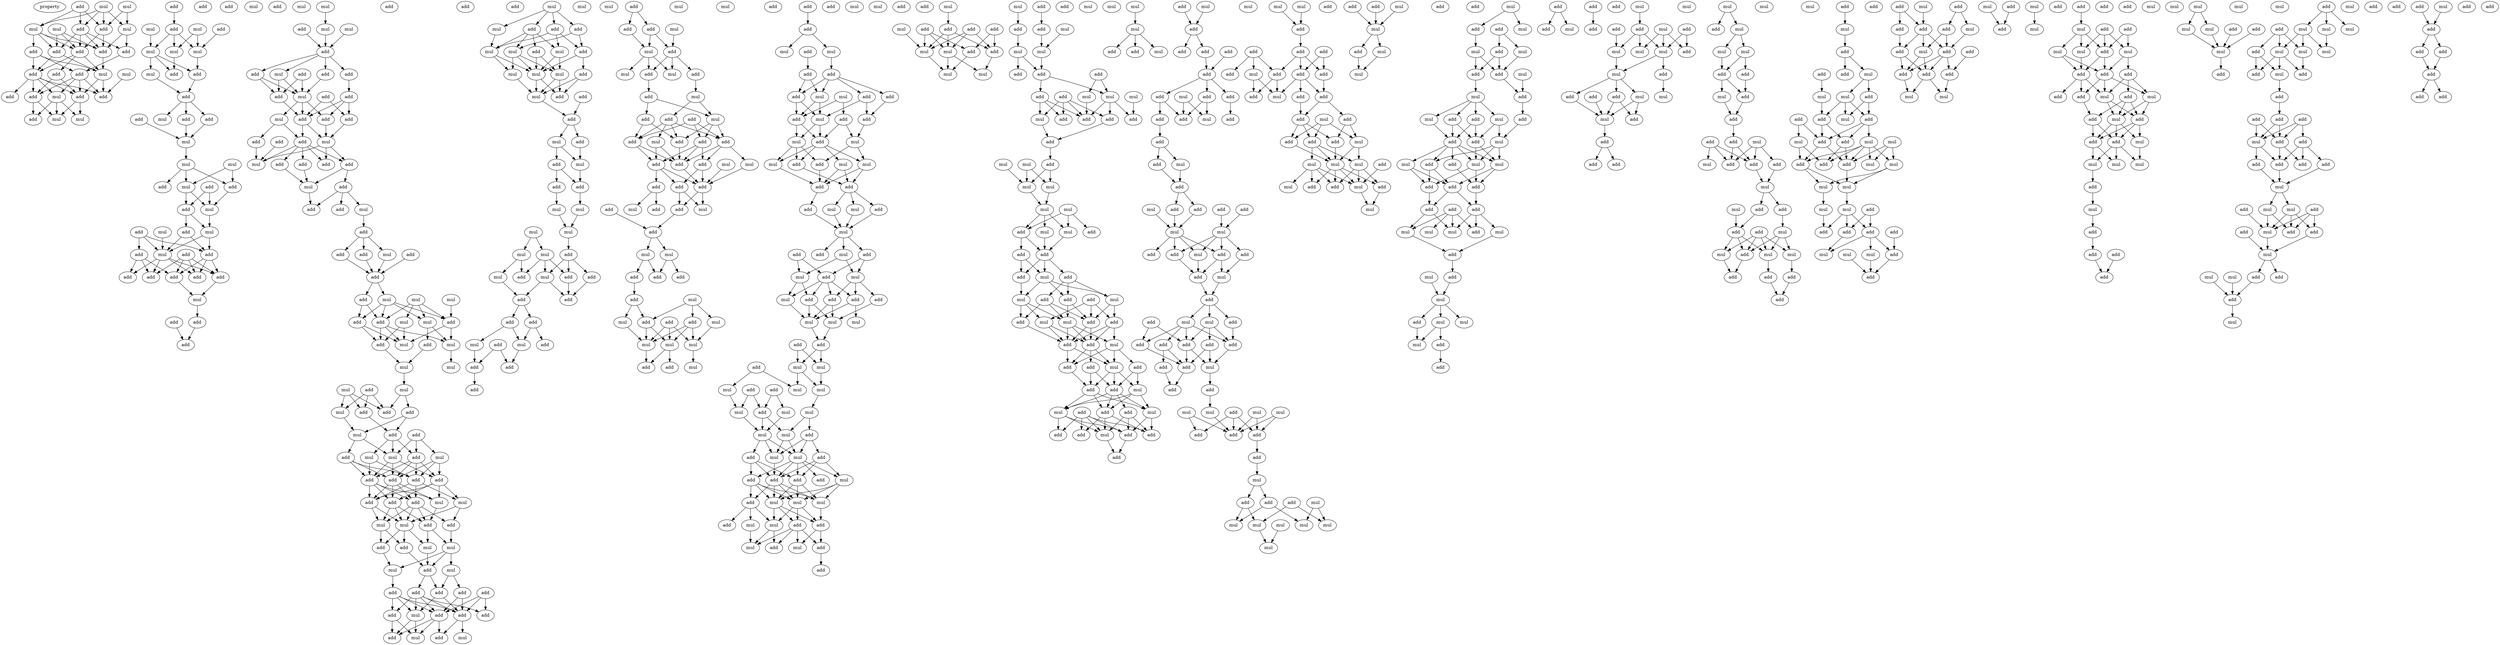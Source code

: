 digraph {
    node [fontcolor=black]
    property [mul=2,lf=1.1]
    0 [ label = add ];
    1 [ label = mul ];
    2 [ label = mul ];
    3 [ label = add ];
    4 [ label = mul ];
    5 [ label = mul ];
    6 [ label = mul ];
    7 [ label = add ];
    8 [ label = add ];
    9 [ label = add ];
    10 [ label = add ];
    11 [ label = add ];
    12 [ label = add ];
    13 [ label = mul ];
    14 [ label = add ];
    15 [ label = add ];
    16 [ label = mul ];
    17 [ label = add ];
    18 [ label = add ];
    19 [ label = add ];
    20 [ label = add ];
    21 [ label = mul ];
    22 [ label = add ];
    23 [ label = add ];
    24 [ label = mul ];
    25 [ label = mul ];
    26 [ label = add ];
    27 [ label = mul ];
    28 [ label = add ];
    29 [ label = add ];
    30 [ label = mul ];
    31 [ label = mul ];
    32 [ label = mul ];
    33 [ label = mul ];
    34 [ label = mul ];
    35 [ label = add ];
    36 [ label = add ];
    37 [ label = add ];
    38 [ label = add ];
    39 [ label = mul ];
    40 [ label = add ];
    41 [ label = add ];
    42 [ label = add ];
    43 [ label = mul ];
    44 [ label = mul ];
    45 [ label = mul ];
    46 [ label = add ];
    47 [ label = mul ];
    48 [ label = add ];
    49 [ label = add ];
    50 [ label = add ];
    51 [ label = mul ];
    52 [ label = add ];
    53 [ label = add ];
    54 [ label = mul ];
    55 [ label = add ];
    56 [ label = mul ];
    57 [ label = mul ];
    58 [ label = add ];
    59 [ label = mul ];
    60 [ label = add ];
    61 [ label = add ];
    62 [ label = add ];
    63 [ label = add ];
    64 [ label = add ];
    65 [ label = add ];
    66 [ label = add ];
    67 [ label = mul ];
    68 [ label = add ];
    69 [ label = add ];
    70 [ label = add ];
    71 [ label = mul ];
    72 [ label = add ];
    73 [ label = mul ];
    74 [ label = add ];
    75 [ label = mul ];
    76 [ label = mul ];
    77 [ label = add ];
    78 [ label = add ];
    79 [ label = mul ];
    80 [ label = add ];
    81 [ label = add ];
    82 [ label = add ];
    83 [ label = add ];
    84 [ label = mul ];
    85 [ label = add ];
    86 [ label = add ];
    87 [ label = add ];
    88 [ label = mul ];
    89 [ label = add ];
    90 [ label = add ];
    91 [ label = mul ];
    92 [ label = add ];
    93 [ label = add ];
    94 [ label = add ];
    95 [ label = add ];
    96 [ label = add ];
    97 [ label = add ];
    98 [ label = add ];
    99 [ label = mul ];
    100 [ label = add ];
    101 [ label = mul ];
    102 [ label = add ];
    103 [ label = add ];
    104 [ label = add ];
    105 [ label = mul ];
    106 [ label = add ];
    107 [ label = add ];
    108 [ label = mul ];
    109 [ label = add ];
    110 [ label = add ];
    111 [ label = add ];
    112 [ label = add ];
    113 [ label = mul ];
    114 [ label = mul ];
    115 [ label = mul ];
    116 [ label = add ];
    117 [ label = mul ];
    118 [ label = add ];
    119 [ label = add ];
    120 [ label = add ];
    121 [ label = mul ];
    122 [ label = add ];
    123 [ label = mul ];
    124 [ label = mul ];
    125 [ label = add ];
    126 [ label = mul ];
    127 [ label = mul ];
    128 [ label = mul ];
    129 [ label = add ];
    130 [ label = mul ];
    131 [ label = add ];
    132 [ label = mul ];
    133 [ label = add ];
    134 [ label = add ];
    135 [ label = mul ];
    136 [ label = add ];
    137 [ label = add ];
    138 [ label = add ];
    139 [ label = mul ];
    140 [ label = mul ];
    141 [ label = mul ];
    142 [ label = add ];
    143 [ label = add ];
    144 [ label = add ];
    145 [ label = add ];
    146 [ label = add ];
    147 [ label = mul ];
    148 [ label = mul ];
    149 [ label = add ];
    150 [ label = add ];
    151 [ label = add ];
    152 [ label = add ];
    153 [ label = add ];
    154 [ label = mul ];
    155 [ label = mul ];
    156 [ label = mul ];
    157 [ label = mul ];
    158 [ label = add ];
    159 [ label = add ];
    160 [ label = mul ];
    161 [ label = add ];
    162 [ label = mul ];
    163 [ label = add ];
    164 [ label = add ];
    165 [ label = add ];
    166 [ label = add ];
    167 [ label = add ];
    168 [ label = mul ];
    169 [ label = add ];
    170 [ label = add ];
    171 [ label = add ];
    172 [ label = add ];
    173 [ label = add ];
    174 [ label = mul ];
    175 [ label = add ];
    176 [ label = mul ];
    177 [ label = add ];
    178 [ label = mul ];
    179 [ label = mul ];
    180 [ label = add ];
    181 [ label = add ];
    182 [ label = add ];
    183 [ label = mul ];
    184 [ label = add ];
    185 [ label = mul ];
    186 [ label = add ];
    187 [ label = mul ];
    188 [ label = mul ];
    189 [ label = mul ];
    190 [ label = mul ];
    191 [ label = mul ];
    192 [ label = add ];
    193 [ label = add ];
    194 [ label = mul ];
    195 [ label = add ];
    196 [ label = add ];
    197 [ label = mul ];
    198 [ label = add ];
    199 [ label = add ];
    200 [ label = mul ];
    201 [ label = add ];
    202 [ label = add ];
    203 [ label = mul ];
    204 [ label = mul ];
    205 [ label = mul ];
    206 [ label = mul ];
    207 [ label = mul ];
    208 [ label = mul ];
    209 [ label = add ];
    210 [ label = mul ];
    211 [ label = add ];
    212 [ label = mul ];
    213 [ label = add ];
    214 [ label = add ];
    215 [ label = add ];
    216 [ label = mul ];
    217 [ label = add ];
    218 [ label = add ];
    219 [ label = add ];
    220 [ label = add ];
    221 [ label = add ];
    222 [ label = mul ];
    223 [ label = mul ];
    224 [ label = add ];
    225 [ label = add ];
    226 [ label = add ];
    227 [ label = add ];
    228 [ label = mul ];
    229 [ label = mul ];
    230 [ label = mul ];
    231 [ label = add ];
    232 [ label = add ];
    233 [ label = mul ];
    234 [ label = add ];
    235 [ label = mul ];
    236 [ label = add ];
    237 [ label = add ];
    238 [ label = add ];
    239 [ label = mul ];
    240 [ label = add ];
    241 [ label = mul ];
    242 [ label = add ];
    243 [ label = add ];
    244 [ label = add ];
    245 [ label = mul ];
    246 [ label = add ];
    247 [ label = mul ];
    248 [ label = add ];
    249 [ label = add ];
    250 [ label = add ];
    251 [ label = add ];
    252 [ label = mul ];
    253 [ label = add ];
    254 [ label = add ];
    255 [ label = mul ];
    256 [ label = add ];
    257 [ label = add ];
    258 [ label = add ];
    259 [ label = add ];
    260 [ label = mul ];
    261 [ label = mul ];
    262 [ label = add ];
    263 [ label = add ];
    264 [ label = add ];
    265 [ label = mul ];
    266 [ label = mul ];
    267 [ label = add ];
    268 [ label = add ];
    269 [ label = add ];
    270 [ label = add ];
    271 [ label = mul ];
    272 [ label = mul ];
    273 [ label = add ];
    274 [ label = add ];
    275 [ label = mul ];
    276 [ label = add ];
    277 [ label = mul ];
    278 [ label = mul ];
    279 [ label = mul ];
    280 [ label = add ];
    281 [ label = mul ];
    282 [ label = add ];
    283 [ label = add ];
    284 [ label = add ];
    285 [ label = add ];
    286 [ label = add ];
    287 [ label = mul ];
    288 [ label = mul ];
    289 [ label = mul ];
    290 [ label = add ];
    291 [ label = add ];
    292 [ label = add ];
    293 [ label = add ];
    294 [ label = mul ];
    295 [ label = add ];
    296 [ label = mul ];
    297 [ label = add ];
    298 [ label = add ];
    299 [ label = add ];
    300 [ label = mul ];
    301 [ label = mul ];
    302 [ label = add ];
    303 [ label = mul ];
    304 [ label = add ];
    305 [ label = add ];
    306 [ label = mul ];
    307 [ label = mul ];
    308 [ label = mul ];
    309 [ label = add ];
    310 [ label = add ];
    311 [ label = mul ];
    312 [ label = add ];
    313 [ label = add ];
    314 [ label = mul ];
    315 [ label = mul ];
    316 [ label = add ];
    317 [ label = mul ];
    318 [ label = add ];
    319 [ label = add ];
    320 [ label = add ];
    321 [ label = mul ];
    322 [ label = add ];
    323 [ label = mul ];
    324 [ label = mul ];
    325 [ label = add ];
    326 [ label = add ];
    327 [ label = mul ];
    328 [ label = add ];
    329 [ label = add ];
    330 [ label = mul ];
    331 [ label = mul ];
    332 [ label = mul ];
    333 [ label = add ];
    334 [ label = add ];
    335 [ label = add ];
    336 [ label = mul ];
    337 [ label = mul ];
    338 [ label = add ];
    339 [ label = mul ];
    340 [ label = add ];
    341 [ label = mul ];
    342 [ label = mul ];
    343 [ label = mul ];
    344 [ label = add ];
    345 [ label = mul ];
    346 [ label = mul ];
    347 [ label = add ];
    348 [ label = mul ];
    349 [ label = mul ];
    350 [ label = add ];
    351 [ label = mul ];
    352 [ label = mul ];
    353 [ label = add ];
    354 [ label = add ];
    355 [ label = add ];
    356 [ label = add ];
    357 [ label = add ];
    358 [ label = mul ];
    359 [ label = mul ];
    360 [ label = mul ];
    361 [ label = mul ];
    362 [ label = add ];
    363 [ label = add ];
    364 [ label = mul ];
    365 [ label = add ];
    366 [ label = add ];
    367 [ label = mul ];
    368 [ label = mul ];
    369 [ label = add ];
    370 [ label = add ];
    371 [ label = add ];
    372 [ label = mul ];
    373 [ label = add ];
    374 [ label = mul ];
    375 [ label = mul ];
    376 [ label = add ];
    377 [ label = add ];
    378 [ label = add ];
    379 [ label = add ];
    380 [ label = mul ];
    381 [ label = add ];
    382 [ label = add ];
    383 [ label = mul ];
    384 [ label = mul ];
    385 [ label = mul ];
    386 [ label = mul ];
    387 [ label = add ];
    388 [ label = add ];
    389 [ label = mul ];
    390 [ label = add ];
    391 [ label = mul ];
    392 [ label = mul ];
    393 [ label = add ];
    394 [ label = add ];
    395 [ label = add ];
    396 [ label = mul ];
    397 [ label = mul ];
    398 [ label = mul ];
    399 [ label = add ];
    400 [ label = add ];
    401 [ label = add ];
    402 [ label = add ];
    403 [ label = mul ];
    404 [ label = add ];
    405 [ label = add ];
    406 [ label = add ];
    407 [ label = mul ];
    408 [ label = add ];
    409 [ label = mul ];
    410 [ label = mul ];
    411 [ label = mul ];
    412 [ label = mul ];
    413 [ label = mul ];
    414 [ label = mul ];
    415 [ label = add ];
    416 [ label = mul ];
    417 [ label = add ];
    418 [ label = add ];
    419 [ label = add ];
    420 [ label = add ];
    421 [ label = mul ];
    422 [ label = add ];
    423 [ label = add ];
    424 [ label = add ];
    425 [ label = mul ];
    426 [ label = add ];
    427 [ label = mul ];
    428 [ label = add ];
    429 [ label = add ];
    430 [ label = add ];
    431 [ label = mul ];
    432 [ label = mul ];
    433 [ label = add ];
    434 [ label = add ];
    435 [ label = mul ];
    436 [ label = add ];
    437 [ label = mul ];
    438 [ label = add ];
    439 [ label = add ];
    440 [ label = mul ];
    441 [ label = add ];
    442 [ label = add ];
    443 [ label = add ];
    444 [ label = mul ];
    445 [ label = mul ];
    446 [ label = add ];
    447 [ label = add ];
    448 [ label = add ];
    449 [ label = add ];
    450 [ label = add ];
    451 [ label = add ];
    452 [ label = mul ];
    453 [ label = add ];
    454 [ label = add ];
    455 [ label = mul ];
    456 [ label = mul ];
    457 [ label = mul ];
    458 [ label = mul ];
    459 [ label = add ];
    460 [ label = mul ];
    461 [ label = add ];
    462 [ label = add ];
    463 [ label = mul ];
    464 [ label = add ];
    465 [ label = add ];
    466 [ label = add ];
    467 [ label = add ];
    468 [ label = add ];
    469 [ label = add ];
    470 [ label = add ];
    471 [ label = mul ];
    472 [ label = add ];
    473 [ label = add ];
    474 [ label = add ];
    475 [ label = add ];
    476 [ label = mul ];
    477 [ label = add ];
    478 [ label = add ];
    479 [ label = mul ];
    480 [ label = add ];
    481 [ label = mul ];
    482 [ label = add ];
    483 [ label = add ];
    484 [ label = add ];
    485 [ label = add ];
    486 [ label = mul ];
    487 [ label = mul ];
    488 [ label = add ];
    489 [ label = mul ];
    490 [ label = add ];
    491 [ label = add ];
    492 [ label = add ];
    493 [ label = mul ];
    494 [ label = add ];
    495 [ label = add ];
    496 [ label = mul ];
    497 [ label = mul ];
    498 [ label = add ];
    499 [ label = add ];
    500 [ label = add ];
    501 [ label = add ];
    502 [ label = add ];
    503 [ label = add ];
    504 [ label = add ];
    505 [ label = add ];
    506 [ label = add ];
    507 [ label = mul ];
    508 [ label = add ];
    509 [ label = add ];
    510 [ label = add ];
    511 [ label = mul ];
    512 [ label = mul ];
    513 [ label = mul ];
    514 [ label = mul ];
    515 [ label = add ];
    516 [ label = add ];
    517 [ label = add ];
    518 [ label = mul ];
    519 [ label = add ];
    520 [ label = mul ];
    521 [ label = add ];
    522 [ label = add ];
    523 [ label = add ];
    524 [ label = mul ];
    525 [ label = mul ];
    526 [ label = mul ];
    527 [ label = mul ];
    528 [ label = mul ];
    529 [ label = mul ];
    530 [ label = mul ];
    531 [ label = mul ];
    532 [ label = mul ];
    533 [ label = add ];
    534 [ label = add ];
    535 [ label = add ];
    536 [ label = add ];
    537 [ label = mul ];
    538 [ label = add ];
    539 [ label = add ];
    540 [ label = add ];
    541 [ label = add ];
    542 [ label = mul ];
    543 [ label = add ];
    544 [ label = add ];
    545 [ label = add ];
    546 [ label = add ];
    547 [ label = mul ];
    548 [ label = add ];
    549 [ label = add ];
    550 [ label = add ];
    551 [ label = mul ];
    552 [ label = add ];
    553 [ label = add ];
    554 [ label = mul ];
    555 [ label = add ];
    556 [ label = mul ];
    557 [ label = mul ];
    558 [ label = mul ];
    559 [ label = add ];
    560 [ label = add ];
    561 [ label = add ];
    562 [ label = mul ];
    563 [ label = mul ];
    564 [ label = add ];
    565 [ label = add ];
    566 [ label = add ];
    567 [ label = add ];
    568 [ label = mul ];
    569 [ label = mul ];
    570 [ label = add ];
    571 [ label = mul ];
    572 [ label = mul ];
    573 [ label = mul ];
    574 [ label = add ];
    575 [ label = add ];
    576 [ label = add ];
    577 [ label = mul ];
    578 [ label = mul ];
    579 [ label = add ];
    580 [ label = mul ];
    581 [ label = mul ];
    582 [ label = add ];
    583 [ label = add ];
    584 [ label = mul ];
    585 [ label = add ];
    586 [ label = add ];
    587 [ label = mul ];
    588 [ label = mul ];
    589 [ label = add ];
    590 [ label = add ];
    591 [ label = mul ];
    592 [ label = add ];
    593 [ label = add ];
    594 [ label = add ];
    595 [ label = mul ];
    596 [ label = mul ];
    597 [ label = mul ];
    598 [ label = add ];
    599 [ label = add ];
    600 [ label = mul ];
    601 [ label = add ];
    602 [ label = add ];
    603 [ label = add ];
    604 [ label = add ];
    605 [ label = add ];
    606 [ label = add ];
    607 [ label = add ];
    608 [ label = mul ];
    609 [ label = mul ];
    610 [ label = mul ];
    611 [ label = mul ];
    612 [ label = add ];
    613 [ label = mul ];
    614 [ label = add ];
    615 [ label = mul ];
    616 [ label = add ];
    617 [ label = mul ];
    618 [ label = mul ];
    619 [ label = add ];
    620 [ label = mul ];
    621 [ label = add ];
    622 [ label = add ];
    623 [ label = add ];
    624 [ label = add ];
    625 [ label = mul ];
    626 [ label = add ];
    627 [ label = add ];
    628 [ label = add ];
    629 [ label = mul ];
    630 [ label = mul ];
    631 [ label = add ];
    632 [ label = mul ];
    633 [ label = mul ];
    634 [ label = mul ];
    635 [ label = add ];
    636 [ label = mul ];
    637 [ label = add ];
    638 [ label = mul ];
    639 [ label = add ];
    640 [ label = add ];
    641 [ label = mul ];
    642 [ label = add ];
    643 [ label = add ];
    644 [ label = mul ];
    645 [ label = add ];
    646 [ label = add ];
    647 [ label = mul ];
    648 [ label = add ];
    649 [ label = mul ];
    650 [ label = mul ];
    651 [ label = mul ];
    652 [ label = add ];
    653 [ label = add ];
    654 [ label = mul ];
    655 [ label = add ];
    656 [ label = mul ];
    657 [ label = add ];
    658 [ label = add ];
    659 [ label = mul ];
    660 [ label = add ];
    661 [ label = mul ];
    662 [ label = add ];
    663 [ label = add ];
    664 [ label = add ];
    665 [ label = mul ];
    666 [ label = add ];
    667 [ label = mul ];
    668 [ label = add ];
    669 [ label = add ];
    670 [ label = add ];
    671 [ label = mul ];
    672 [ label = mul ];
    673 [ label = add ];
    674 [ label = mul ];
    675 [ label = mul ];
    676 [ label = mul ];
    677 [ label = add ];
    678 [ label = add ];
    679 [ label = add ];
    680 [ label = add ];
    681 [ label = add ];
    682 [ label = mul ];
    683 [ label = add ];
    684 [ label = add ];
    685 [ label = mul ];
    686 [ label = add ];
    687 [ label = add ];
    688 [ label = mul ];
    689 [ label = mul ];
    690 [ label = add ];
    691 [ label = add ];
    692 [ label = add ];
    693 [ label = mul ];
    694 [ label = add ];
    695 [ label = mul ];
    696 [ label = mul ];
    697 [ label = add ];
    698 [ label = mul ];
    699 [ label = add ];
    700 [ label = add ];
    701 [ label = add ];
    702 [ label = mul ];
    703 [ label = mul ];
    704 [ label = mul ];
    705 [ label = mul ];
    706 [ label = mul ];
    707 [ label = add ];
    708 [ label = add ];
    709 [ label = mul ];
    710 [ label = add ];
    711 [ label = add ];
    712 [ label = add ];
    713 [ label = add ];
    714 [ label = mul ];
    715 [ label = mul ];
    716 [ label = mul ];
    717 [ label = add ];
    718 [ label = add ];
    719 [ label = add ];
    720 [ label = add ];
    721 [ label = mul ];
    722 [ label = add ];
    723 [ label = add ];
    724 [ label = mul ];
    725 [ label = add ];
    726 [ label = mul ];
    727 [ label = add ];
    728 [ label = add ];
    729 [ label = add ];
    730 [ label = add ];
    731 [ label = add ];
    732 [ label = add ];
    733 [ label = mul ];
    734 [ label = mul ];
    735 [ label = mul ];
    736 [ label = add ];
    737 [ label = add ];
    738 [ label = mul ];
    739 [ label = mul ];
    740 [ label = add ];
    741 [ label = add ];
    742 [ label = add ];
    743 [ label = add ];
    744 [ label = mul ];
    745 [ label = mul ];
    746 [ label = mul ];
    747 [ label = add ];
    748 [ label = mul ];
    749 [ label = add ];
    750 [ label = add ];
    751 [ label = add ];
    752 [ label = mul ];
    753 [ label = mul ];
    754 [ label = add ];
    755 [ label = add ];
    756 [ label = add ];
    757 [ label = add ];
    758 [ label = add ];
    759 [ label = mul ];
    760 [ label = mul ];
    761 [ label = add ];
    762 [ label = add ];
    763 [ label = mul ];
    764 [ label = mul ];
    765 [ label = mul ];
    766 [ label = add ];
    767 [ label = mul ];
    768 [ label = add ];
    769 [ label = add ];
    770 [ label = add ];
    771 [ label = add ];
    772 [ label = add ];
    773 [ label = mul ];
    774 [ label = mul ];
    775 [ label = add ];
    776 [ label = mul ];
    777 [ label = add ];
    778 [ label = mul ];
    779 [ label = mul ];
    780 [ label = mul ];
    781 [ label = add ];
    782 [ label = mul ];
    783 [ label = mul ];
    784 [ label = add ];
    785 [ label = add ];
    786 [ label = mul ];
    787 [ label = mul ];
    788 [ label = add ];
    789 [ label = mul ];
    790 [ label = mul ];
    791 [ label = mul ];
    792 [ label = add ];
    793 [ label = mul ];
    794 [ label = add ];
    795 [ label = mul ];
    796 [ label = add ];
    797 [ label = add ];
    798 [ label = add ];
    799 [ label = add ];
    800 [ label = add ];
    801 [ label = add ];
    802 [ label = mul ];
    803 [ label = add ];
    804 [ label = add ];
    805 [ label = add ];
    806 [ label = add ];
    807 [ label = add ];
    808 [ label = mul ];
    809 [ label = mul ];
    810 [ label = add ];
    811 [ label = mul ];
    812 [ label = add ];
    813 [ label = add ];
    814 [ label = add ];
    815 [ label = mul ];
    816 [ label = add ];
    817 [ label = mul ];
    818 [ label = mul ];
    819 [ label = mul ];
    820 [ label = mul ];
    821 [ label = add ];
    822 [ label = add ];
    823 [ label = add ];
    824 [ label = mul ];
    825 [ label = add ];
    826 [ label = add ];
    827 [ label = add ];
    828 [ label = mul ];
    829 [ label = add ];
    830 [ label = add ];
    831 [ label = add ];
    832 [ label = add ];
    833 [ label = add ];
    834 [ label = add ];
    835 [ label = add ];
    836 [ label = add ];
    0 -> 3 [ name = 0 ];
    0 -> 6 [ name = 1 ];
    0 -> 7 [ name = 2 ];
    1 -> 3 [ name = 3 ];
    1 -> 5 [ name = 4 ];
    1 -> 6 [ name = 5 ];
    1 -> 7 [ name = 6 ];
    2 -> 3 [ name = 7 ];
    2 -> 5 [ name = 8 ];
    3 -> 10 [ name = 9 ];
    3 -> 11 [ name = 10 ];
    4 -> 9 [ name = 11 ];
    4 -> 10 [ name = 12 ];
    4 -> 11 [ name = 13 ];
    5 -> 8 [ name = 14 ];
    5 -> 10 [ name = 15 ];
    6 -> 9 [ name = 16 ];
    6 -> 10 [ name = 17 ];
    6 -> 11 [ name = 18 ];
    6 -> 12 [ name = 19 ];
    7 -> 8 [ name = 20 ];
    7 -> 9 [ name = 21 ];
    7 -> 10 [ name = 22 ];
    7 -> 11 [ name = 23 ];
    8 -> 15 [ name = 24 ];
    9 -> 13 [ name = 25 ];
    9 -> 17 [ name = 26 ];
    10 -> 13 [ name = 27 ];
    11 -> 13 [ name = 28 ];
    11 -> 14 [ name = 29 ];
    11 -> 17 [ name = 30 ];
    12 -> 13 [ name = 31 ];
    12 -> 15 [ name = 32 ];
    12 -> 17 [ name = 33 ];
    13 -> 18 [ name = 34 ];
    13 -> 20 [ name = 35 ];
    14 -> 19 [ name = 36 ];
    14 -> 20 [ name = 37 ];
    15 -> 18 [ name = 38 ];
    15 -> 19 [ name = 39 ];
    15 -> 20 [ name = 40 ];
    15 -> 21 [ name = 41 ];
    16 -> 18 [ name = 42 ];
    17 -> 18 [ name = 43 ];
    17 -> 19 [ name = 44 ];
    17 -> 20 [ name = 45 ];
    17 -> 21 [ name = 46 ];
    17 -> 22 [ name = 47 ];
    19 -> 23 [ name = 48 ];
    19 -> 24 [ name = 49 ];
    20 -> 24 [ name = 50 ];
    20 -> 25 [ name = 51 ];
    21 -> 23 [ name = 52 ];
    21 -> 24 [ name = 53 ];
    21 -> 25 [ name = 54 ];
    26 -> 29 [ name = 55 ];
    27 -> 32 [ name = 56 ];
    28 -> 31 [ name = 57 ];
    29 -> 31 [ name = 58 ];
    29 -> 32 [ name = 59 ];
    29 -> 33 [ name = 60 ];
    30 -> 31 [ name = 61 ];
    30 -> 33 [ name = 62 ];
    31 -> 36 [ name = 63 ];
    32 -> 34 [ name = 64 ];
    32 -> 35 [ name = 65 ];
    32 -> 36 [ name = 66 ];
    33 -> 35 [ name = 67 ];
    34 -> 37 [ name = 68 ];
    36 -> 37 [ name = 69 ];
    37 -> 38 [ name = 70 ];
    37 -> 39 [ name = 71 ];
    37 -> 41 [ name = 72 ];
    38 -> 43 [ name = 73 ];
    41 -> 43 [ name = 74 ];
    42 -> 43 [ name = 75 ];
    43 -> 44 [ name = 76 ];
    44 -> 46 [ name = 77 ];
    44 -> 47 [ name = 78 ];
    44 -> 50 [ name = 79 ];
    45 -> 47 [ name = 80 ];
    45 -> 50 [ name = 81 ];
    47 -> 51 [ name = 82 ];
    47 -> 52 [ name = 83 ];
    49 -> 51 [ name = 84 ];
    49 -> 52 [ name = 85 ];
    50 -> 51 [ name = 86 ];
    51 -> 54 [ name = 87 ];
    52 -> 53 [ name = 88 ];
    52 -> 54 [ name = 89 ];
    53 -> 59 [ name = 90 ];
    53 -> 61 [ name = 91 ];
    54 -> 59 [ name = 92 ];
    54 -> 61 [ name = 93 ];
    55 -> 58 [ name = 94 ];
    55 -> 59 [ name = 95 ];
    55 -> 61 [ name = 96 ];
    56 -> 59 [ name = 97 ];
    58 -> 62 [ name = 98 ];
    58 -> 64 [ name = 99 ];
    58 -> 66 [ name = 100 ];
    59 -> 62 [ name = 101 ];
    59 -> 63 [ name = 102 ];
    59 -> 64 [ name = 103 ];
    59 -> 65 [ name = 104 ];
    60 -> 62 [ name = 105 ];
    60 -> 63 [ name = 106 ];
    60 -> 65 [ name = 107 ];
    60 -> 66 [ name = 108 ];
    61 -> 63 [ name = 109 ];
    61 -> 65 [ name = 110 ];
    61 -> 66 [ name = 111 ];
    65 -> 67 [ name = 112 ];
    66 -> 67 [ name = 113 ];
    67 -> 70 [ name = 114 ];
    69 -> 72 [ name = 115 ];
    70 -> 72 [ name = 116 ];
    73 -> 75 [ name = 117 ];
    74 -> 77 [ name = 118 ];
    75 -> 77 [ name = 119 ];
    76 -> 77 [ name = 120 ];
    77 -> 78 [ name = 121 ];
    77 -> 79 [ name = 122 ];
    77 -> 80 [ name = 123 ];
    77 -> 81 [ name = 124 ];
    78 -> 84 [ name = 125 ];
    79 -> 83 [ name = 126 ];
    79 -> 84 [ name = 127 ];
    80 -> 83 [ name = 128 ];
    80 -> 84 [ name = 129 ];
    81 -> 86 [ name = 130 ];
    82 -> 83 [ name = 131 ];
    82 -> 84 [ name = 132 ];
    83 -> 90 [ name = 133 ];
    84 -> 87 [ name = 134 ];
    84 -> 88 [ name = 135 ];
    84 -> 90 [ name = 136 ];
    85 -> 89 [ name = 137 ];
    85 -> 90 [ name = 138 ];
    86 -> 87 [ name = 139 ];
    86 -> 89 [ name = 140 ];
    86 -> 90 [ name = 141 ];
    87 -> 91 [ name = 142 ];
    88 -> 92 [ name = 143 ];
    88 -> 93 [ name = 144 ];
    89 -> 91 [ name = 145 ];
    90 -> 91 [ name = 146 ];
    90 -> 92 [ name = 147 ];
    91 -> 95 [ name = 148 ];
    91 -> 98 [ name = 149 ];
    91 -> 99 [ name = 150 ];
    92 -> 95 [ name = 151 ];
    92 -> 96 [ name = 152 ];
    92 -> 97 [ name = 153 ];
    92 -> 98 [ name = 154 ];
    92 -> 99 [ name = 155 ];
    93 -> 99 [ name = 156 ];
    94 -> 99 [ name = 157 ];
    95 -> 100 [ name = 158 ];
    95 -> 101 [ name = 159 ];
    96 -> 101 [ name = 160 ];
    97 -> 101 [ name = 161 ];
    100 -> 102 [ name = 162 ];
    100 -> 104 [ name = 163 ];
    100 -> 105 [ name = 164 ];
    101 -> 104 [ name = 165 ];
    105 -> 106 [ name = 166 ];
    106 -> 107 [ name = 167 ];
    106 -> 108 [ name = 168 ];
    106 -> 110 [ name = 169 ];
    107 -> 112 [ name = 170 ];
    108 -> 112 [ name = 171 ];
    110 -> 112 [ name = 172 ];
    111 -> 112 [ name = 173 ];
    112 -> 114 [ name = 174 ];
    112 -> 116 [ name = 175 ];
    113 -> 117 [ name = 176 ];
    113 -> 118 [ name = 177 ];
    113 -> 119 [ name = 178 ];
    113 -> 121 [ name = 179 ];
    114 -> 117 [ name = 180 ];
    114 -> 118 [ name = 181 ];
    114 -> 119 [ name = 182 ];
    114 -> 120 [ name = 183 ];
    115 -> 119 [ name = 184 ];
    116 -> 118 [ name = 185 ];
    116 -> 120 [ name = 186 ];
    117 -> 124 [ name = 187 ];
    117 -> 125 [ name = 188 ];
    118 -> 122 [ name = 189 ];
    118 -> 123 [ name = 190 ];
    118 -> 124 [ name = 191 ];
    119 -> 123 [ name = 192 ];
    119 -> 124 [ name = 193 ];
    120 -> 122 [ name = 194 ];
    120 -> 123 [ name = 195 ];
    121 -> 122 [ name = 196 ];
    121 -> 123 [ name = 197 ];
    122 -> 127 [ name = 198 ];
    124 -> 126 [ name = 199 ];
    125 -> 127 [ name = 200 ];
    127 -> 130 [ name = 201 ];
    128 -> 131 [ name = 202 ];
    128 -> 132 [ name = 203 ];
    128 -> 134 [ name = 204 ];
    129 -> 131 [ name = 205 ];
    129 -> 132 [ name = 206 ];
    129 -> 134 [ name = 207 ];
    130 -> 133 [ name = 208 ];
    130 -> 134 [ name = 209 ];
    131 -> 136 [ name = 210 ];
    132 -> 135 [ name = 211 ];
    133 -> 135 [ name = 212 ];
    133 -> 136 [ name = 213 ];
    135 -> 139 [ name = 214 ];
    135 -> 142 [ name = 215 ];
    136 -> 138 [ name = 216 ];
    136 -> 139 [ name = 217 ];
    136 -> 141 [ name = 218 ];
    137 -> 138 [ name = 219 ];
    137 -> 139 [ name = 220 ];
    137 -> 140 [ name = 221 ];
    138 -> 143 [ name = 222 ];
    138 -> 144 [ name = 223 ];
    138 -> 145 [ name = 224 ];
    138 -> 146 [ name = 225 ];
    139 -> 143 [ name = 226 ];
    139 -> 144 [ name = 227 ];
    139 -> 146 [ name = 228 ];
    140 -> 143 [ name = 229 ];
    140 -> 145 [ name = 230 ];
    140 -> 146 [ name = 231 ];
    141 -> 144 [ name = 232 ];
    141 -> 145 [ name = 233 ];
    142 -> 144 [ name = 234 ];
    142 -> 145 [ name = 235 ];
    142 -> 146 [ name = 236 ];
    143 -> 147 [ name = 237 ];
    143 -> 148 [ name = 238 ];
    143 -> 149 [ name = 239 ];
    143 -> 150 [ name = 240 ];
    144 -> 147 [ name = 241 ];
    144 -> 149 [ name = 242 ];
    144 -> 150 [ name = 243 ];
    144 -> 151 [ name = 244 ];
    145 -> 148 [ name = 245 ];
    145 -> 149 [ name = 246 ];
    145 -> 151 [ name = 247 ];
    146 -> 147 [ name = 248 ];
    146 -> 149 [ name = 249 ];
    146 -> 150 [ name = 250 ];
    146 -> 151 [ name = 251 ];
    147 -> 153 [ name = 252 ];
    148 -> 152 [ name = 253 ];
    148 -> 154 [ name = 254 ];
    149 -> 154 [ name = 255 ];
    149 -> 155 [ name = 256 ];
    150 -> 153 [ name = 257 ];
    150 -> 154 [ name = 258 ];
    150 -> 155 [ name = 259 ];
    151 -> 152 [ name = 260 ];
    151 -> 153 [ name = 261 ];
    151 -> 154 [ name = 262 ];
    151 -> 155 [ name = 263 ];
    152 -> 156 [ name = 264 ];
    153 -> 156 [ name = 265 ];
    153 -> 157 [ name = 266 ];
    154 -> 157 [ name = 267 ];
    154 -> 158 [ name = 268 ];
    154 -> 159 [ name = 269 ];
    155 -> 158 [ name = 270 ];
    155 -> 159 [ name = 271 ];
    156 -> 160 [ name = 272 ];
    156 -> 161 [ name = 273 ];
    156 -> 162 [ name = 274 ];
    157 -> 161 [ name = 275 ];
    158 -> 162 [ name = 276 ];
    159 -> 161 [ name = 277 ];
    160 -> 163 [ name = 278 ];
    160 -> 165 [ name = 279 ];
    161 -> 163 [ name = 280 ];
    161 -> 164 [ name = 281 ];
    162 -> 166 [ name = 282 ];
    163 -> 168 [ name = 283 ];
    163 -> 172 [ name = 284 ];
    164 -> 168 [ name = 285 ];
    164 -> 169 [ name = 286 ];
    164 -> 170 [ name = 287 ];
    164 -> 171 [ name = 288 ];
    164 -> 172 [ name = 289 ];
    165 -> 170 [ name = 290 ];
    165 -> 172 [ name = 291 ];
    166 -> 168 [ name = 292 ];
    166 -> 170 [ name = 293 ];
    166 -> 171 [ name = 294 ];
    166 -> 172 [ name = 295 ];
    167 -> 169 [ name = 296 ];
    167 -> 170 [ name = 297 ];
    167 -> 172 [ name = 298 ];
    168 -> 176 [ name = 299 ];
    168 -> 177 [ name = 300 ];
    170 -> 175 [ name = 301 ];
    170 -> 176 [ name = 302 ];
    170 -> 177 [ name = 303 ];
    171 -> 176 [ name = 304 ];
    171 -> 177 [ name = 305 ];
    172 -> 174 [ name = 306 ];
    172 -> 175 [ name = 307 ];
    178 -> 180 [ name = 308 ];
    178 -> 181 [ name = 309 ];
    178 -> 182 [ name = 310 ];
    178 -> 183 [ name = 311 ];
    180 -> 184 [ name = 312 ];
    180 -> 185 [ name = 313 ];
    180 -> 187 [ name = 314 ];
    181 -> 185 [ name = 315 ];
    181 -> 186 [ name = 316 ];
    181 -> 187 [ name = 317 ];
    181 -> 188 [ name = 318 ];
    182 -> 184 [ name = 319 ];
    182 -> 188 [ name = 320 ];
    183 -> 185 [ name = 321 ];
    184 -> 191 [ name = 322 ];
    184 -> 192 [ name = 323 ];
    185 -> 190 [ name = 324 ];
    185 -> 191 [ name = 325 ];
    186 -> 189 [ name = 326 ];
    186 -> 191 [ name = 327 ];
    187 -> 189 [ name = 328 ];
    187 -> 191 [ name = 329 ];
    188 -> 189 [ name = 330 ];
    188 -> 190 [ name = 331 ];
    188 -> 191 [ name = 332 ];
    189 -> 194 [ name = 333 ];
    189 -> 195 [ name = 334 ];
    190 -> 194 [ name = 335 ];
    191 -> 194 [ name = 336 ];
    191 -> 195 [ name = 337 ];
    192 -> 194 [ name = 338 ];
    192 -> 195 [ name = 339 ];
    193 -> 196 [ name = 340 ];
    194 -> 196 [ name = 341 ];
    196 -> 197 [ name = 342 ];
    196 -> 198 [ name = 343 ];
    197 -> 199 [ name = 344 ];
    197 -> 200 [ name = 345 ];
    198 -> 200 [ name = 346 ];
    199 -> 201 [ name = 347 ];
    199 -> 202 [ name = 348 ];
    200 -> 201 [ name = 349 ];
    201 -> 204 [ name = 350 ];
    202 -> 203 [ name = 351 ];
    203 -> 205 [ name = 352 ];
    204 -> 205 [ name = 353 ];
    205 -> 209 [ name = 354 ];
    206 -> 207 [ name = 355 ];
    206 -> 208 [ name = 356 ];
    207 -> 212 [ name = 357 ];
    207 -> 214 [ name = 358 ];
    208 -> 210 [ name = 359 ];
    208 -> 211 [ name = 360 ];
    208 -> 214 [ name = 361 ];
    209 -> 210 [ name = 362 ];
    209 -> 211 [ name = 363 ];
    209 -> 213 [ name = 364 ];
    210 -> 215 [ name = 365 ];
    210 -> 217 [ name = 366 ];
    211 -> 215 [ name = 367 ];
    212 -> 217 [ name = 368 ];
    213 -> 215 [ name = 369 ];
    217 -> 218 [ name = 370 ];
    217 -> 219 [ name = 371 ];
    218 -> 222 [ name = 372 ];
    218 -> 223 [ name = 373 ];
    219 -> 221 [ name = 374 ];
    219 -> 223 [ name = 375 ];
    220 -> 224 [ name = 376 ];
    220 -> 225 [ name = 377 ];
    222 -> 224 [ name = 378 ];
    223 -> 225 [ name = 379 ];
    224 -> 227 [ name = 380 ];
    226 -> 231 [ name = 381 ];
    226 -> 232 [ name = 382 ];
    230 -> 234 [ name = 383 ];
    231 -> 233 [ name = 384 ];
    232 -> 233 [ name = 385 ];
    232 -> 234 [ name = 386 ];
    233 -> 235 [ name = 387 ];
    233 -> 236 [ name = 388 ];
    233 -> 239 [ name = 389 ];
    234 -> 235 [ name = 390 ];
    234 -> 236 [ name = 391 ];
    234 -> 237 [ name = 392 ];
    236 -> 240 [ name = 393 ];
    237 -> 241 [ name = 394 ];
    240 -> 242 [ name = 395 ];
    240 -> 245 [ name = 396 ];
    241 -> 244 [ name = 397 ];
    241 -> 245 [ name = 398 ];
    242 -> 246 [ name = 399 ];
    242 -> 248 [ name = 400 ];
    243 -> 246 [ name = 401 ];
    243 -> 249 [ name = 402 ];
    243 -> 250 [ name = 403 ];
    244 -> 246 [ name = 404 ];
    244 -> 247 [ name = 405 ];
    244 -> 248 [ name = 406 ];
    244 -> 249 [ name = 407 ];
    245 -> 248 [ name = 408 ];
    245 -> 249 [ name = 409 ];
    245 -> 250 [ name = 410 ];
    246 -> 253 [ name = 411 ];
    246 -> 254 [ name = 412 ];
    247 -> 253 [ name = 413 ];
    247 -> 254 [ name = 414 ];
    248 -> 253 [ name = 415 ];
    249 -> 251 [ name = 416 ];
    249 -> 252 [ name = 417 ];
    249 -> 253 [ name = 418 ];
    250 -> 251 [ name = 419 ];
    250 -> 253 [ name = 420 ];
    250 -> 254 [ name = 421 ];
    251 -> 257 [ name = 422 ];
    251 -> 258 [ name = 423 ];
    252 -> 258 [ name = 424 ];
    253 -> 258 [ name = 425 ];
    254 -> 256 [ name = 426 ];
    254 -> 257 [ name = 427 ];
    254 -> 258 [ name = 428 ];
    255 -> 258 [ name = 429 ];
    256 -> 260 [ name = 430 ];
    256 -> 263 [ name = 431 ];
    257 -> 261 [ name = 432 ];
    257 -> 262 [ name = 433 ];
    258 -> 261 [ name = 434 ];
    258 -> 262 [ name = 435 ];
    259 -> 264 [ name = 436 ];
    262 -> 264 [ name = 437 ];
    264 -> 265 [ name = 438 ];
    264 -> 266 [ name = 439 ];
    265 -> 267 [ name = 440 ];
    265 -> 269 [ name = 441 ];
    266 -> 268 [ name = 442 ];
    266 -> 269 [ name = 443 ];
    267 -> 270 [ name = 444 ];
    270 -> 272 [ name = 445 ];
    270 -> 276 [ name = 446 ];
    271 -> 274 [ name = 447 ];
    271 -> 275 [ name = 448 ];
    271 -> 276 [ name = 449 ];
    272 -> 277 [ name = 450 ];
    273 -> 277 [ name = 451 ];
    273 -> 278 [ name = 452 ];
    273 -> 279 [ name = 453 ];
    274 -> 277 [ name = 454 ];
    274 -> 278 [ name = 455 ];
    274 -> 279 [ name = 456 ];
    275 -> 278 [ name = 457 ];
    276 -> 277 [ name = 458 ];
    276 -> 279 [ name = 459 ];
    277 -> 280 [ name = 460 ];
    278 -> 281 [ name = 461 ];
    279 -> 280 [ name = 462 ];
    279 -> 282 [ name = 463 ];
    283 -> 284 [ name = 464 ];
    284 -> 287 [ name = 465 ];
    284 -> 289 [ name = 466 ];
    286 -> 290 [ name = 467 ];
    289 -> 291 [ name = 468 ];
    290 -> 293 [ name = 469 ];
    290 -> 296 [ name = 470 ];
    291 -> 292 [ name = 471 ];
    291 -> 293 [ name = 472 ];
    291 -> 295 [ name = 473 ];
    291 -> 296 [ name = 474 ];
    292 -> 299 [ name = 475 ];
    293 -> 298 [ name = 476 ];
    293 -> 300 [ name = 477 ];
    294 -> 297 [ name = 478 ];
    294 -> 298 [ name = 479 ];
    295 -> 299 [ name = 480 ];
    295 -> 300 [ name = 481 ];
    296 -> 298 [ name = 482 ];
    296 -> 300 [ name = 483 ];
    297 -> 301 [ name = 484 ];
    297 -> 302 [ name = 485 ];
    298 -> 302 [ name = 486 ];
    298 -> 303 [ name = 487 ];
    299 -> 301 [ name = 488 ];
    300 -> 302 [ name = 489 ];
    300 -> 303 [ name = 490 ];
    301 -> 304 [ name = 491 ];
    301 -> 306 [ name = 492 ];
    302 -> 305 [ name = 493 ];
    302 -> 306 [ name = 494 ];
    302 -> 307 [ name = 495 ];
    302 -> 308 [ name = 496 ];
    303 -> 304 [ name = 497 ];
    303 -> 305 [ name = 498 ];
    303 -> 307 [ name = 499 ];
    304 -> 309 [ name = 500 ];
    305 -> 310 [ name = 501 ];
    306 -> 309 [ name = 502 ];
    306 -> 310 [ name = 503 ];
    307 -> 309 [ name = 504 ];
    308 -> 309 [ name = 505 ];
    308 -> 310 [ name = 506 ];
    309 -> 313 [ name = 507 ];
    310 -> 311 [ name = 508 ];
    310 -> 312 [ name = 509 ];
    310 -> 315 [ name = 510 ];
    311 -> 317 [ name = 511 ];
    312 -> 317 [ name = 512 ];
    313 -> 317 [ name = 513 ];
    315 -> 317 [ name = 514 ];
    317 -> 318 [ name = 515 ];
    317 -> 319 [ name = 516 ];
    317 -> 321 [ name = 517 ];
    319 -> 322 [ name = 518 ];
    319 -> 324 [ name = 519 ];
    320 -> 322 [ name = 520 ];
    320 -> 323 [ name = 521 ];
    321 -> 323 [ name = 522 ];
    321 -> 324 [ name = 523 ];
    322 -> 326 [ name = 524 ];
    322 -> 327 [ name = 525 ];
    322 -> 328 [ name = 526 ];
    322 -> 329 [ name = 527 ];
    323 -> 327 [ name = 528 ];
    323 -> 328 [ name = 529 ];
    324 -> 325 [ name = 530 ];
    324 -> 326 [ name = 531 ];
    324 -> 329 [ name = 532 ];
    325 -> 330 [ name = 533 ];
    326 -> 331 [ name = 534 ];
    326 -> 332 [ name = 535 ];
    327 -> 331 [ name = 536 ];
    328 -> 330 [ name = 537 ];
    328 -> 331 [ name = 538 ];
    329 -> 330 [ name = 539 ];
    329 -> 331 [ name = 540 ];
    330 -> 334 [ name = 541 ];
    331 -> 334 [ name = 542 ];
    333 -> 336 [ name = 543 ];
    333 -> 337 [ name = 544 ];
    334 -> 336 [ name = 545 ];
    334 -> 337 [ name = 546 ];
    335 -> 339 [ name = 547 ];
    335 -> 342 [ name = 548 ];
    336 -> 341 [ name = 549 ];
    337 -> 339 [ name = 550 ];
    337 -> 341 [ name = 551 ];
    338 -> 344 [ name = 552 ];
    338 -> 346 [ name = 553 ];
    340 -> 343 [ name = 554 ];
    340 -> 344 [ name = 555 ];
    341 -> 345 [ name = 556 ];
    342 -> 346 [ name = 557 ];
    343 -> 348 [ name = 558 ];
    344 -> 348 [ name = 559 ];
    344 -> 349 [ name = 560 ];
    345 -> 347 [ name = 561 ];
    345 -> 349 [ name = 562 ];
    346 -> 348 [ name = 563 ];
    347 -> 351 [ name = 564 ];
    347 -> 352 [ name = 565 ];
    347 -> 353 [ name = 566 ];
    348 -> 350 [ name = 567 ];
    348 -> 351 [ name = 568 ];
    348 -> 352 [ name = 569 ];
    349 -> 351 [ name = 570 ];
    349 -> 352 [ name = 571 ];
    350 -> 355 [ name = 572 ];
    350 -> 356 [ name = 573 ];
    350 -> 357 [ name = 574 ];
    351 -> 357 [ name = 575 ];
    352 -> 354 [ name = 576 ];
    352 -> 355 [ name = 577 ];
    352 -> 356 [ name = 578 ];
    352 -> 357 [ name = 579 ];
    352 -> 358 [ name = 580 ];
    353 -> 355 [ name = 581 ];
    353 -> 357 [ name = 582 ];
    353 -> 358 [ name = 583 ];
    355 -> 359 [ name = 584 ];
    355 -> 360 [ name = 585 ];
    355 -> 361 [ name = 586 ];
    356 -> 359 [ name = 587 ];
    356 -> 360 [ name = 588 ];
    356 -> 361 [ name = 589 ];
    356 -> 362 [ name = 590 ];
    357 -> 359 [ name = 591 ];
    357 -> 360 [ name = 592 ];
    357 -> 361 [ name = 593 ];
    357 -> 362 [ name = 594 ];
    358 -> 359 [ name = 595 ];
    358 -> 360 [ name = 596 ];
    358 -> 361 [ name = 597 ];
    359 -> 365 [ name = 598 ];
    359 -> 366 [ name = 599 ];
    359 -> 367 [ name = 600 ];
    360 -> 365 [ name = 601 ];
    360 -> 366 [ name = 602 ];
    360 -> 367 [ name = 603 ];
    361 -> 365 [ name = 604 ];
    362 -> 363 [ name = 605 ];
    362 -> 364 [ name = 606 ];
    362 -> 367 [ name = 607 ];
    364 -> 372 [ name = 608 ];
    365 -> 368 [ name = 609 ];
    365 -> 370 [ name = 610 ];
    366 -> 368 [ name = 611 ];
    366 -> 369 [ name = 612 ];
    366 -> 370 [ name = 613 ];
    366 -> 372 [ name = 614 ];
    367 -> 369 [ name = 615 ];
    367 -> 372 [ name = 616 ];
    370 -> 373 [ name = 617 ];
    374 -> 377 [ name = 618 ];
    375 -> 380 [ name = 619 ];
    376 -> 381 [ name = 620 ];
    376 -> 382 [ name = 621 ];
    377 -> 380 [ name = 622 ];
    377 -> 381 [ name = 623 ];
    377 -> 383 [ name = 624 ];
    378 -> 380 [ name = 625 ];
    378 -> 382 [ name = 626 ];
    378 -> 383 [ name = 627 ];
    379 -> 380 [ name = 628 ];
    379 -> 381 [ name = 629 ];
    379 -> 383 [ name = 630 ];
    380 -> 385 [ name = 631 ];
    381 -> 384 [ name = 632 ];
    382 -> 385 [ name = 633 ];
    383 -> 384 [ name = 634 ];
    383 -> 385 [ name = 635 ];
    386 -> 390 [ name = 636 ];
    387 -> 388 [ name = 637 ];
    388 -> 391 [ name = 638 ];
    389 -> 391 [ name = 639 ];
    390 -> 392 [ name = 640 ];
    391 -> 395 [ name = 641 ];
    392 -> 394 [ name = 642 ];
    392 -> 395 [ name = 643 ];
    393 -> 397 [ name = 644 ];
    393 -> 398 [ name = 645 ];
    395 -> 397 [ name = 646 ];
    395 -> 400 [ name = 647 ];
    396 -> 404 [ name = 648 ];
    397 -> 401 [ name = 649 ];
    397 -> 404 [ name = 650 ];
    397 -> 405 [ name = 651 ];
    398 -> 405 [ name = 652 ];
    399 -> 401 [ name = 653 ];
    399 -> 402 [ name = 654 ];
    399 -> 403 [ name = 655 ];
    399 -> 405 [ name = 656 ];
    400 -> 402 [ name = 657 ];
    400 -> 403 [ name = 658 ];
    400 -> 405 [ name = 659 ];
    401 -> 406 [ name = 660 ];
    403 -> 406 [ name = 661 ];
    406 -> 408 [ name = 662 ];
    407 -> 410 [ name = 663 ];
    407 -> 411 [ name = 664 ];
    408 -> 410 [ name = 665 ];
    408 -> 411 [ name = 666 ];
    409 -> 410 [ name = 667 ];
    410 -> 412 [ name = 668 ];
    411 -> 412 [ name = 669 ];
    412 -> 414 [ name = 670 ];
    412 -> 416 [ name = 671 ];
    412 -> 417 [ name = 672 ];
    413 -> 414 [ name = 673 ];
    413 -> 415 [ name = 674 ];
    413 -> 417 [ name = 675 ];
    414 -> 418 [ name = 676 ];
    416 -> 418 [ name = 677 ];
    417 -> 418 [ name = 678 ];
    417 -> 419 [ name = 679 ];
    418 -> 420 [ name = 680 ];
    418 -> 421 [ name = 681 ];
    418 -> 422 [ name = 682 ];
    419 -> 421 [ name = 683 ];
    419 -> 422 [ name = 684 ];
    420 -> 423 [ name = 685 ];
    420 -> 424 [ name = 686 ];
    420 -> 427 [ name = 687 ];
    421 -> 423 [ name = 688 ];
    421 -> 425 [ name = 689 ];
    421 -> 427 [ name = 690 ];
    422 -> 425 [ name = 691 ];
    423 -> 429 [ name = 692 ];
    423 -> 432 [ name = 693 ];
    424 -> 428 [ name = 694 ];
    424 -> 429 [ name = 695 ];
    424 -> 432 [ name = 696 ];
    425 -> 428 [ name = 697 ];
    425 -> 431 [ name = 698 ];
    425 -> 432 [ name = 699 ];
    426 -> 429 [ name = 700 ];
    426 -> 430 [ name = 701 ];
    426 -> 431 [ name = 702 ];
    427 -> 429 [ name = 703 ];
    427 -> 430 [ name = 704 ];
    428 -> 434 [ name = 705 ];
    429 -> 433 [ name = 706 ];
    429 -> 434 [ name = 707 ];
    430 -> 433 [ name = 708 ];
    430 -> 434 [ name = 709 ];
    430 -> 435 [ name = 710 ];
    431 -> 433 [ name = 711 ];
    431 -> 434 [ name = 712 ];
    432 -> 433 [ name = 713 ];
    432 -> 434 [ name = 714 ];
    432 -> 435 [ name = 715 ];
    433 -> 436 [ name = 716 ];
    433 -> 437 [ name = 717 ];
    433 -> 438 [ name = 718 ];
    434 -> 436 [ name = 719 ];
    434 -> 437 [ name = 720 ];
    435 -> 436 [ name = 721 ];
    435 -> 437 [ name = 722 ];
    435 -> 439 [ name = 723 ];
    436 -> 442 [ name = 724 ];
    437 -> 440 [ name = 725 ];
    437 -> 441 [ name = 726 ];
    437 -> 442 [ name = 727 ];
    438 -> 441 [ name = 728 ];
    438 -> 442 [ name = 729 ];
    439 -> 440 [ name = 730 ];
    439 -> 441 [ name = 731 ];
    440 -> 444 [ name = 732 ];
    440 -> 445 [ name = 733 ];
    440 -> 446 [ name = 734 ];
    441 -> 443 [ name = 735 ];
    441 -> 444 [ name = 736 ];
    441 -> 445 [ name = 737 ];
    441 -> 446 [ name = 738 ];
    442 -> 444 [ name = 739 ];
    442 -> 445 [ name = 740 ];
    442 -> 446 [ name = 741 ];
    443 -> 450 [ name = 742 ];
    443 -> 451 [ name = 743 ];
    443 -> 452 [ name = 744 ];
    444 -> 449 [ name = 745 ];
    444 -> 450 [ name = 746 ];
    444 -> 452 [ name = 747 ];
    445 -> 450 [ name = 748 ];
    445 -> 451 [ name = 749 ];
    446 -> 448 [ name = 750 ];
    446 -> 451 [ name = 751 ];
    446 -> 452 [ name = 752 ];
    447 -> 448 [ name = 753 ];
    447 -> 449 [ name = 754 ];
    447 -> 450 [ name = 755 ];
    447 -> 451 [ name = 756 ];
    447 -> 452 [ name = 757 ];
    450 -> 453 [ name = 758 ];
    452 -> 453 [ name = 759 ];
    457 -> 458 [ name = 760 ];
    458 -> 461 [ name = 761 ];
    458 -> 462 [ name = 762 ];
    458 -> 463 [ name = 763 ];
    459 -> 464 [ name = 764 ];
    460 -> 464 [ name = 765 ];
    464 -> 465 [ name = 766 ];
    464 -> 466 [ name = 767 ];
    466 -> 468 [ name = 768 ];
    467 -> 468 [ name = 769 ];
    468 -> 469 [ name = 770 ];
    468 -> 470 [ name = 771 ];
    468 -> 472 [ name = 772 ];
    469 -> 473 [ name = 773 ];
    469 -> 476 [ name = 774 ];
    470 -> 473 [ name = 775 ];
    470 -> 475 [ name = 776 ];
    471 -> 473 [ name = 777 ];
    471 -> 476 [ name = 778 ];
    472 -> 474 [ name = 779 ];
    475 -> 477 [ name = 780 ];
    477 -> 478 [ name = 781 ];
    477 -> 479 [ name = 782 ];
    478 -> 480 [ name = 783 ];
    479 -> 480 [ name = 784 ];
    480 -> 483 [ name = 785 ];
    480 -> 484 [ name = 786 ];
    481 -> 487 [ name = 787 ];
    482 -> 486 [ name = 788 ];
    483 -> 487 [ name = 789 ];
    484 -> 487 [ name = 790 ];
    485 -> 486 [ name = 791 ];
    486 -> 489 [ name = 792 ];
    486 -> 490 [ name = 793 ];
    486 -> 491 [ name = 794 ];
    486 -> 492 [ name = 795 ];
    487 -> 488 [ name = 796 ];
    487 -> 489 [ name = 797 ];
    487 -> 490 [ name = 798 ];
    487 -> 492 [ name = 799 ];
    489 -> 494 [ name = 800 ];
    490 -> 493 [ name = 801 ];
    490 -> 494 [ name = 802 ];
    491 -> 493 [ name = 803 ];
    492 -> 494 [ name = 804 ];
    493 -> 495 [ name = 805 ];
    494 -> 495 [ name = 806 ];
    495 -> 496 [ name = 807 ];
    495 -> 497 [ name = 808 ];
    495 -> 499 [ name = 809 ];
    496 -> 501 [ name = 810 ];
    496 -> 502 [ name = 811 ];
    496 -> 504 [ name = 812 ];
    497 -> 500 [ name = 813 ];
    497 -> 501 [ name = 814 ];
    497 -> 502 [ name = 815 ];
    497 -> 503 [ name = 816 ];
    498 -> 502 [ name = 817 ];
    498 -> 503 [ name = 818 ];
    499 -> 501 [ name = 819 ];
    500 -> 505 [ name = 820 ];
    500 -> 506 [ name = 821 ];
    501 -> 507 [ name = 822 ];
    502 -> 506 [ name = 823 ];
    502 -> 507 [ name = 824 ];
    503 -> 506 [ name = 825 ];
    504 -> 506 [ name = 826 ];
    504 -> 507 [ name = 827 ];
    505 -> 509 [ name = 828 ];
    506 -> 509 [ name = 829 ];
    507 -> 508 [ name = 830 ];
    508 -> 512 [ name = 831 ];
    510 -> 515 [ name = 832 ];
    510 -> 516 [ name = 833 ];
    510 -> 517 [ name = 834 ];
    511 -> 516 [ name = 835 ];
    511 -> 517 [ name = 836 ];
    512 -> 517 [ name = 837 ];
    513 -> 516 [ name = 838 ];
    513 -> 517 [ name = 839 ];
    514 -> 515 [ name = 840 ];
    514 -> 517 [ name = 841 ];
    516 -> 519 [ name = 842 ];
    519 -> 520 [ name = 843 ];
    520 -> 521 [ name = 844 ];
    520 -> 522 [ name = 845 ];
    521 -> 527 [ name = 846 ];
    521 -> 529 [ name = 847 ];
    522 -> 527 [ name = 848 ];
    522 -> 528 [ name = 849 ];
    523 -> 525 [ name = 850 ];
    523 -> 528 [ name = 851 ];
    524 -> 525 [ name = 852 ];
    524 -> 529 [ name = 853 ];
    526 -> 530 [ name = 854 ];
    528 -> 530 [ name = 855 ];
    531 -> 533 [ name = 856 ];
    532 -> 533 [ name = 857 ];
    533 -> 535 [ name = 858 ];
    534 -> 540 [ name = 859 ];
    534 -> 541 [ name = 860 ];
    535 -> 538 [ name = 861 ];
    535 -> 540 [ name = 862 ];
    535 -> 541 [ name = 863 ];
    536 -> 537 [ name = 864 ];
    536 -> 538 [ name = 865 ];
    536 -> 539 [ name = 866 ];
    537 -> 542 [ name = 867 ];
    537 -> 544 [ name = 868 ];
    538 -> 542 [ name = 869 ];
    538 -> 544 [ name = 870 ];
    540 -> 545 [ name = 871 ];
    541 -> 542 [ name = 872 ];
    541 -> 543 [ name = 873 ];
    541 -> 545 [ name = 874 ];
    543 -> 548 [ name = 875 ];
    545 -> 546 [ name = 876 ];
    545 -> 548 [ name = 877 ];
    546 -> 551 [ name = 878 ];
    546 -> 553 [ name = 879 ];
    547 -> 549 [ name = 880 ];
    547 -> 550 [ name = 881 ];
    547 -> 551 [ name = 882 ];
    548 -> 549 [ name = 883 ];
    548 -> 550 [ name = 884 ];
    548 -> 553 [ name = 885 ];
    549 -> 554 [ name = 886 ];
    549 -> 556 [ name = 887 ];
    549 -> 557 [ name = 888 ];
    550 -> 556 [ name = 889 ];
    551 -> 556 [ name = 890 ];
    551 -> 557 [ name = 891 ];
    553 -> 556 [ name = 892 ];
    554 -> 558 [ name = 893 ];
    554 -> 559 [ name = 894 ];
    554 -> 561 [ name = 895 ];
    554 -> 562 [ name = 896 ];
    555 -> 562 [ name = 897 ];
    556 -> 559 [ name = 898 ];
    556 -> 560 [ name = 899 ];
    556 -> 561 [ name = 900 ];
    556 -> 562 [ name = 901 ];
    557 -> 560 [ name = 902 ];
    557 -> 561 [ name = 903 ];
    557 -> 562 [ name = 904 ];
    560 -> 563 [ name = 905 ];
    562 -> 563 [ name = 906 ];
    564 -> 569 [ name = 907 ];
    566 -> 569 [ name = 908 ];
    568 -> 569 [ name = 909 ];
    569 -> 570 [ name = 910 ];
    569 -> 571 [ name = 911 ];
    570 -> 572 [ name = 912 ];
    571 -> 572 [ name = 913 ];
    573 -> 575 [ name = 914 ];
    573 -> 577 [ name = 915 ];
    574 -> 576 [ name = 916 ];
    574 -> 578 [ name = 917 ];
    575 -> 581 [ name = 918 ];
    579 -> 580 [ name = 919 ];
    579 -> 582 [ name = 920 ];
    580 -> 583 [ name = 921 ];
    581 -> 583 [ name = 922 ];
    581 -> 585 [ name = 923 ];
    582 -> 583 [ name = 924 ];
    582 -> 585 [ name = 925 ];
    583 -> 586 [ name = 926 ];
    584 -> 586 [ name = 927 ];
    585 -> 587 [ name = 928 ];
    586 -> 590 [ name = 929 ];
    587 -> 588 [ name = 930 ];
    587 -> 589 [ name = 931 ];
    587 -> 591 [ name = 932 ];
    587 -> 592 [ name = 933 ];
    588 -> 594 [ name = 934 ];
    589 -> 593 [ name = 935 ];
    589 -> 594 [ name = 936 ];
    590 -> 595 [ name = 937 ];
    591 -> 593 [ name = 938 ];
    591 -> 595 [ name = 939 ];
    592 -> 593 [ name = 940 ];
    592 -> 594 [ name = 941 ];
    593 -> 597 [ name = 942 ];
    593 -> 600 [ name = 943 ];
    594 -> 596 [ name = 944 ];
    594 -> 597 [ name = 945 ];
    594 -> 598 [ name = 946 ];
    594 -> 599 [ name = 947 ];
    594 -> 600 [ name = 948 ];
    595 -> 597 [ name = 949 ];
    595 -> 599 [ name = 950 ];
    595 -> 600 [ name = 951 ];
    596 -> 601 [ name = 952 ];
    596 -> 602 [ name = 953 ];
    597 -> 601 [ name = 954 ];
    597 -> 603 [ name = 955 ];
    598 -> 603 [ name = 956 ];
    599 -> 601 [ name = 957 ];
    599 -> 602 [ name = 958 ];
    600 -> 602 [ name = 959 ];
    600 -> 603 [ name = 960 ];
    601 -> 605 [ name = 961 ];
    602 -> 604 [ name = 962 ];
    602 -> 605 [ name = 963 ];
    603 -> 604 [ name = 964 ];
    604 -> 607 [ name = 965 ];
    604 -> 609 [ name = 966 ];
    604 -> 611 [ name = 967 ];
    605 -> 608 [ name = 968 ];
    605 -> 611 [ name = 969 ];
    606 -> 607 [ name = 970 ];
    606 -> 608 [ name = 971 ];
    606 -> 610 [ name = 972 ];
    606 -> 611 [ name = 973 ];
    608 -> 612 [ name = 974 ];
    609 -> 612 [ name = 975 ];
    612 -> 614 [ name = 976 ];
    613 -> 615 [ name = 977 ];
    614 -> 615 [ name = 978 ];
    615 -> 616 [ name = 979 ];
    615 -> 617 [ name = 980 ];
    615 -> 618 [ name = 981 ];
    616 -> 620 [ name = 982 ];
    618 -> 619 [ name = 983 ];
    618 -> 620 [ name = 984 ];
    619 -> 621 [ name = 985 ];
    622 -> 624 [ name = 986 ];
    625 -> 628 [ name = 987 ];
    626 -> 630 [ name = 988 ];
    626 -> 631 [ name = 989 ];
    627 -> 633 [ name = 990 ];
    628 -> 630 [ name = 991 ];
    628 -> 632 [ name = 992 ];
    628 -> 633 [ name = 993 ];
    629 -> 630 [ name = 994 ];
    629 -> 631 [ name = 995 ];
    629 -> 632 [ name = 996 ];
    630 -> 634 [ name = 997 ];
    630 -> 635 [ name = 998 ];
    633 -> 634 [ name = 999 ];
    634 -> 638 [ name = 1000 ];
    634 -> 639 [ name = 1001 ];
    634 -> 640 [ name = 1002 ];
    635 -> 636 [ name = 1003 ];
    637 -> 641 [ name = 1004 ];
    638 -> 641 [ name = 1005 ];
    638 -> 642 [ name = 1006 ];
    639 -> 641 [ name = 1007 ];
    639 -> 642 [ name = 1008 ];
    640 -> 641 [ name = 1009 ];
    641 -> 643 [ name = 1010 ];
    643 -> 645 [ name = 1011 ];
    643 -> 646 [ name = 1012 ];
    647 -> 648 [ name = 1013 ];
    647 -> 649 [ name = 1014 ];
    649 -> 650 [ name = 1015 ];
    649 -> 651 [ name = 1016 ];
    650 -> 652 [ name = 1017 ];
    650 -> 653 [ name = 1018 ];
    651 -> 653 [ name = 1019 ];
    652 -> 655 [ name = 1020 ];
    653 -> 654 [ name = 1021 ];
    653 -> 655 [ name = 1022 ];
    654 -> 657 [ name = 1023 ];
    655 -> 657 [ name = 1024 ];
    657 -> 660 [ name = 1025 ];
    658 -> 661 [ name = 1026 ];
    658 -> 663 [ name = 1027 ];
    658 -> 664 [ name = 1028 ];
    659 -> 662 [ name = 1029 ];
    659 -> 663 [ name = 1030 ];
    659 -> 664 [ name = 1031 ];
    660 -> 663 [ name = 1032 ];
    660 -> 664 [ name = 1033 ];
    662 -> 665 [ name = 1034 ];
    664 -> 665 [ name = 1035 ];
    665 -> 666 [ name = 1036 ];
    665 -> 668 [ name = 1037 ];
    666 -> 671 [ name = 1038 ];
    667 -> 670 [ name = 1039 ];
    668 -> 670 [ name = 1040 ];
    669 -> 672 [ name = 1041 ];
    669 -> 673 [ name = 1042 ];
    669 -> 675 [ name = 1043 ];
    669 -> 676 [ name = 1044 ];
    670 -> 673 [ name = 1045 ];
    670 -> 675 [ name = 1046 ];
    670 -> 676 [ name = 1047 ];
    671 -> 672 [ name = 1048 ];
    671 -> 673 [ name = 1049 ];
    671 -> 675 [ name = 1050 ];
    672 -> 679 [ name = 1051 ];
    673 -> 678 [ name = 1052 ];
    675 -> 677 [ name = 1053 ];
    676 -> 678 [ name = 1054 ];
    677 -> 680 [ name = 1055 ];
    679 -> 680 [ name = 1056 ];
    681 -> 682 [ name = 1057 ];
    682 -> 683 [ name = 1058 ];
    683 -> 684 [ name = 1059 ];
    683 -> 685 [ name = 1060 ];
    685 -> 687 [ name = 1061 ];
    685 -> 689 [ name = 1062 ];
    686 -> 688 [ name = 1063 ];
    687 -> 691 [ name = 1064 ];
    687 -> 693 [ name = 1065 ];
    688 -> 692 [ name = 1066 ];
    689 -> 691 [ name = 1067 ];
    689 -> 692 [ name = 1068 ];
    689 -> 693 [ name = 1069 ];
    690 -> 694 [ name = 1070 ];
    690 -> 698 [ name = 1071 ];
    691 -> 694 [ name = 1072 ];
    691 -> 696 [ name = 1073 ];
    691 -> 697 [ name = 1074 ];
    692 -> 694 [ name = 1075 ];
    692 -> 697 [ name = 1076 ];
    694 -> 699 [ name = 1077 ];
    694 -> 701 [ name = 1078 ];
    695 -> 701 [ name = 1079 ];
    695 -> 702 [ name = 1080 ];
    695 -> 703 [ name = 1081 ];
    696 -> 699 [ name = 1082 ];
    696 -> 700 [ name = 1083 ];
    696 -> 701 [ name = 1084 ];
    696 -> 702 [ name = 1085 ];
    696 -> 703 [ name = 1086 ];
    697 -> 700 [ name = 1087 ];
    697 -> 701 [ name = 1088 ];
    698 -> 699 [ name = 1089 ];
    698 -> 700 [ name = 1090 ];
    699 -> 704 [ name = 1091 ];
    699 -> 705 [ name = 1092 ];
    701 -> 705 [ name = 1093 ];
    702 -> 704 [ name = 1094 ];
    702 -> 705 [ name = 1095 ];
    704 -> 706 [ name = 1096 ];
    705 -> 709 [ name = 1097 ];
    706 -> 712 [ name = 1098 ];
    708 -> 710 [ name = 1099 ];
    708 -> 711 [ name = 1100 ];
    709 -> 710 [ name = 1101 ];
    709 -> 711 [ name = 1102 ];
    709 -> 712 [ name = 1103 ];
    710 -> 714 [ name = 1104 ];
    710 -> 716 [ name = 1105 ];
    710 -> 717 [ name = 1106 ];
    711 -> 714 [ name = 1107 ];
    713 -> 717 [ name = 1108 ];
    715 -> 718 [ name = 1109 ];
    716 -> 718 [ name = 1110 ];
    717 -> 718 [ name = 1111 ];
    719 -> 722 [ name = 1112 ];
    719 -> 725 [ name = 1113 ];
    720 -> 723 [ name = 1114 ];
    720 -> 724 [ name = 1115 ];
    721 -> 725 [ name = 1116 ];
    722 -> 728 [ name = 1117 ];
    723 -> 726 [ name = 1118 ];
    723 -> 727 [ name = 1119 ];
    724 -> 727 [ name = 1120 ];
    725 -> 726 [ name = 1121 ];
    725 -> 727 [ name = 1122 ];
    725 -> 728 [ name = 1123 ];
    726 -> 730 [ name = 1124 ];
    726 -> 731 [ name = 1125 ];
    727 -> 730 [ name = 1126 ];
    727 -> 731 [ name = 1127 ];
    727 -> 732 [ name = 1128 ];
    728 -> 730 [ name = 1129 ];
    728 -> 731 [ name = 1130 ];
    729 -> 732 [ name = 1131 ];
    730 -> 733 [ name = 1132 ];
    730 -> 734 [ name = 1133 ];
    731 -> 733 [ name = 1134 ];
    732 -> 734 [ name = 1135 ];
    735 -> 737 [ name = 1136 ];
    736 -> 737 [ name = 1137 ];
    738 -> 739 [ name = 1138 ];
    741 -> 744 [ name = 1139 ];
    742 -> 746 [ name = 1140 ];
    742 -> 747 [ name = 1141 ];
    742 -> 748 [ name = 1142 ];
    743 -> 747 [ name = 1143 ];
    743 -> 748 [ name = 1144 ];
    744 -> 745 [ name = 1145 ];
    744 -> 746 [ name = 1146 ];
    744 -> 747 [ name = 1147 ];
    745 -> 749 [ name = 1148 ];
    745 -> 751 [ name = 1149 ];
    746 -> 751 [ name = 1150 ];
    747 -> 749 [ name = 1151 ];
    747 -> 751 [ name = 1152 ];
    748 -> 749 [ name = 1153 ];
    748 -> 750 [ name = 1154 ];
    749 -> 752 [ name = 1155 ];
    749 -> 753 [ name = 1156 ];
    749 -> 755 [ name = 1157 ];
    750 -> 752 [ name = 1158 ];
    750 -> 753 [ name = 1159 ];
    750 -> 754 [ name = 1160 ];
    751 -> 752 [ name = 1161 ];
    751 -> 755 [ name = 1162 ];
    751 -> 756 [ name = 1163 ];
    752 -> 758 [ name = 1164 ];
    752 -> 759 [ name = 1165 ];
    753 -> 758 [ name = 1166 ];
    753 -> 759 [ name = 1167 ];
    754 -> 757 [ name = 1168 ];
    754 -> 758 [ name = 1169 ];
    754 -> 759 [ name = 1170 ];
    755 -> 757 [ name = 1171 ];
    757 -> 761 [ name = 1172 ];
    757 -> 762 [ name = 1173 ];
    758 -> 760 [ name = 1174 ];
    758 -> 761 [ name = 1175 ];
    758 -> 762 [ name = 1176 ];
    759 -> 760 [ name = 1177 ];
    759 -> 761 [ name = 1178 ];
    759 -> 762 [ name = 1179 ];
    760 -> 763 [ name = 1180 ];
    761 -> 764 [ name = 1181 ];
    761 -> 765 [ name = 1182 ];
    762 -> 763 [ name = 1183 ];
    762 -> 764 [ name = 1184 ];
    762 -> 765 [ name = 1185 ];
    765 -> 766 [ name = 1186 ];
    766 -> 767 [ name = 1187 ];
    767 -> 769 [ name = 1188 ];
    769 -> 771 [ name = 1189 ];
    771 -> 775 [ name = 1190 ];
    772 -> 775 [ name = 1191 ];
    776 -> 778 [ name = 1192 ];
    776 -> 779 [ name = 1193 ];
    777 -> 782 [ name = 1194 ];
    778 -> 782 [ name = 1195 ];
    779 -> 782 [ name = 1196 ];
    781 -> 782 [ name = 1197 ];
    782 -> 784 [ name = 1198 ];
    785 -> 786 [ name = 1199 ];
    785 -> 787 [ name = 1200 ];
    785 -> 789 [ name = 1201 ];
    786 -> 790 [ name = 1202 ];
    786 -> 791 [ name = 1203 ];
    786 -> 793 [ name = 1204 ];
    788 -> 790 [ name = 1205 ];
    788 -> 792 [ name = 1206 ];
    788 -> 793 [ name = 1207 ];
    789 -> 791 [ name = 1208 ];
    790 -> 794 [ name = 1209 ];
    790 -> 795 [ name = 1210 ];
    790 -> 796 [ name = 1211 ];
    792 -> 795 [ name = 1212 ];
    792 -> 796 [ name = 1213 ];
    793 -> 794 [ name = 1214 ];
    795 -> 797 [ name = 1215 ];
    797 -> 798 [ name = 1216 ];
    798 -> 802 [ name = 1217 ];
    798 -> 803 [ name = 1218 ];
    799 -> 801 [ name = 1219 ];
    799 -> 802 [ name = 1220 ];
    799 -> 803 [ name = 1221 ];
    800 -> 802 [ name = 1222 ];
    800 -> 803 [ name = 1223 ];
    801 -> 804 [ name = 1224 ];
    801 -> 805 [ name = 1225 ];
    801 -> 807 [ name = 1226 ];
    802 -> 805 [ name = 1227 ];
    802 -> 806 [ name = 1228 ];
    803 -> 805 [ name = 1229 ];
    803 -> 807 [ name = 1230 ];
    804 -> 808 [ name = 1231 ];
    805 -> 808 [ name = 1232 ];
    806 -> 808 [ name = 1233 ];
    808 -> 809 [ name = 1234 ];
    808 -> 811 [ name = 1235 ];
    809 -> 813 [ name = 1236 ];
    809 -> 815 [ name = 1237 ];
    810 -> 813 [ name = 1238 ];
    810 -> 815 [ name = 1239 ];
    810 -> 816 [ name = 1240 ];
    811 -> 813 [ name = 1241 ];
    811 -> 815 [ name = 1242 ];
    811 -> 816 [ name = 1243 ];
    812 -> 815 [ name = 1244 ];
    814 -> 817 [ name = 1245 ];
    815 -> 817 [ name = 1246 ];
    816 -> 817 [ name = 1247 ];
    817 -> 821 [ name = 1248 ];
    817 -> 822 [ name = 1249 ];
    818 -> 823 [ name = 1250 ];
    820 -> 823 [ name = 1251 ];
    821 -> 823 [ name = 1252 ];
    823 -> 824 [ name = 1253 ];
    827 -> 829 [ name = 1254 ];
    828 -> 829 [ name = 1255 ];
    829 -> 830 [ name = 1256 ];
    829 -> 831 [ name = 1257 ];
    830 -> 832 [ name = 1258 ];
    831 -> 832 [ name = 1259 ];
    832 -> 834 [ name = 1260 ];
    832 -> 835 [ name = 1261 ];
}
